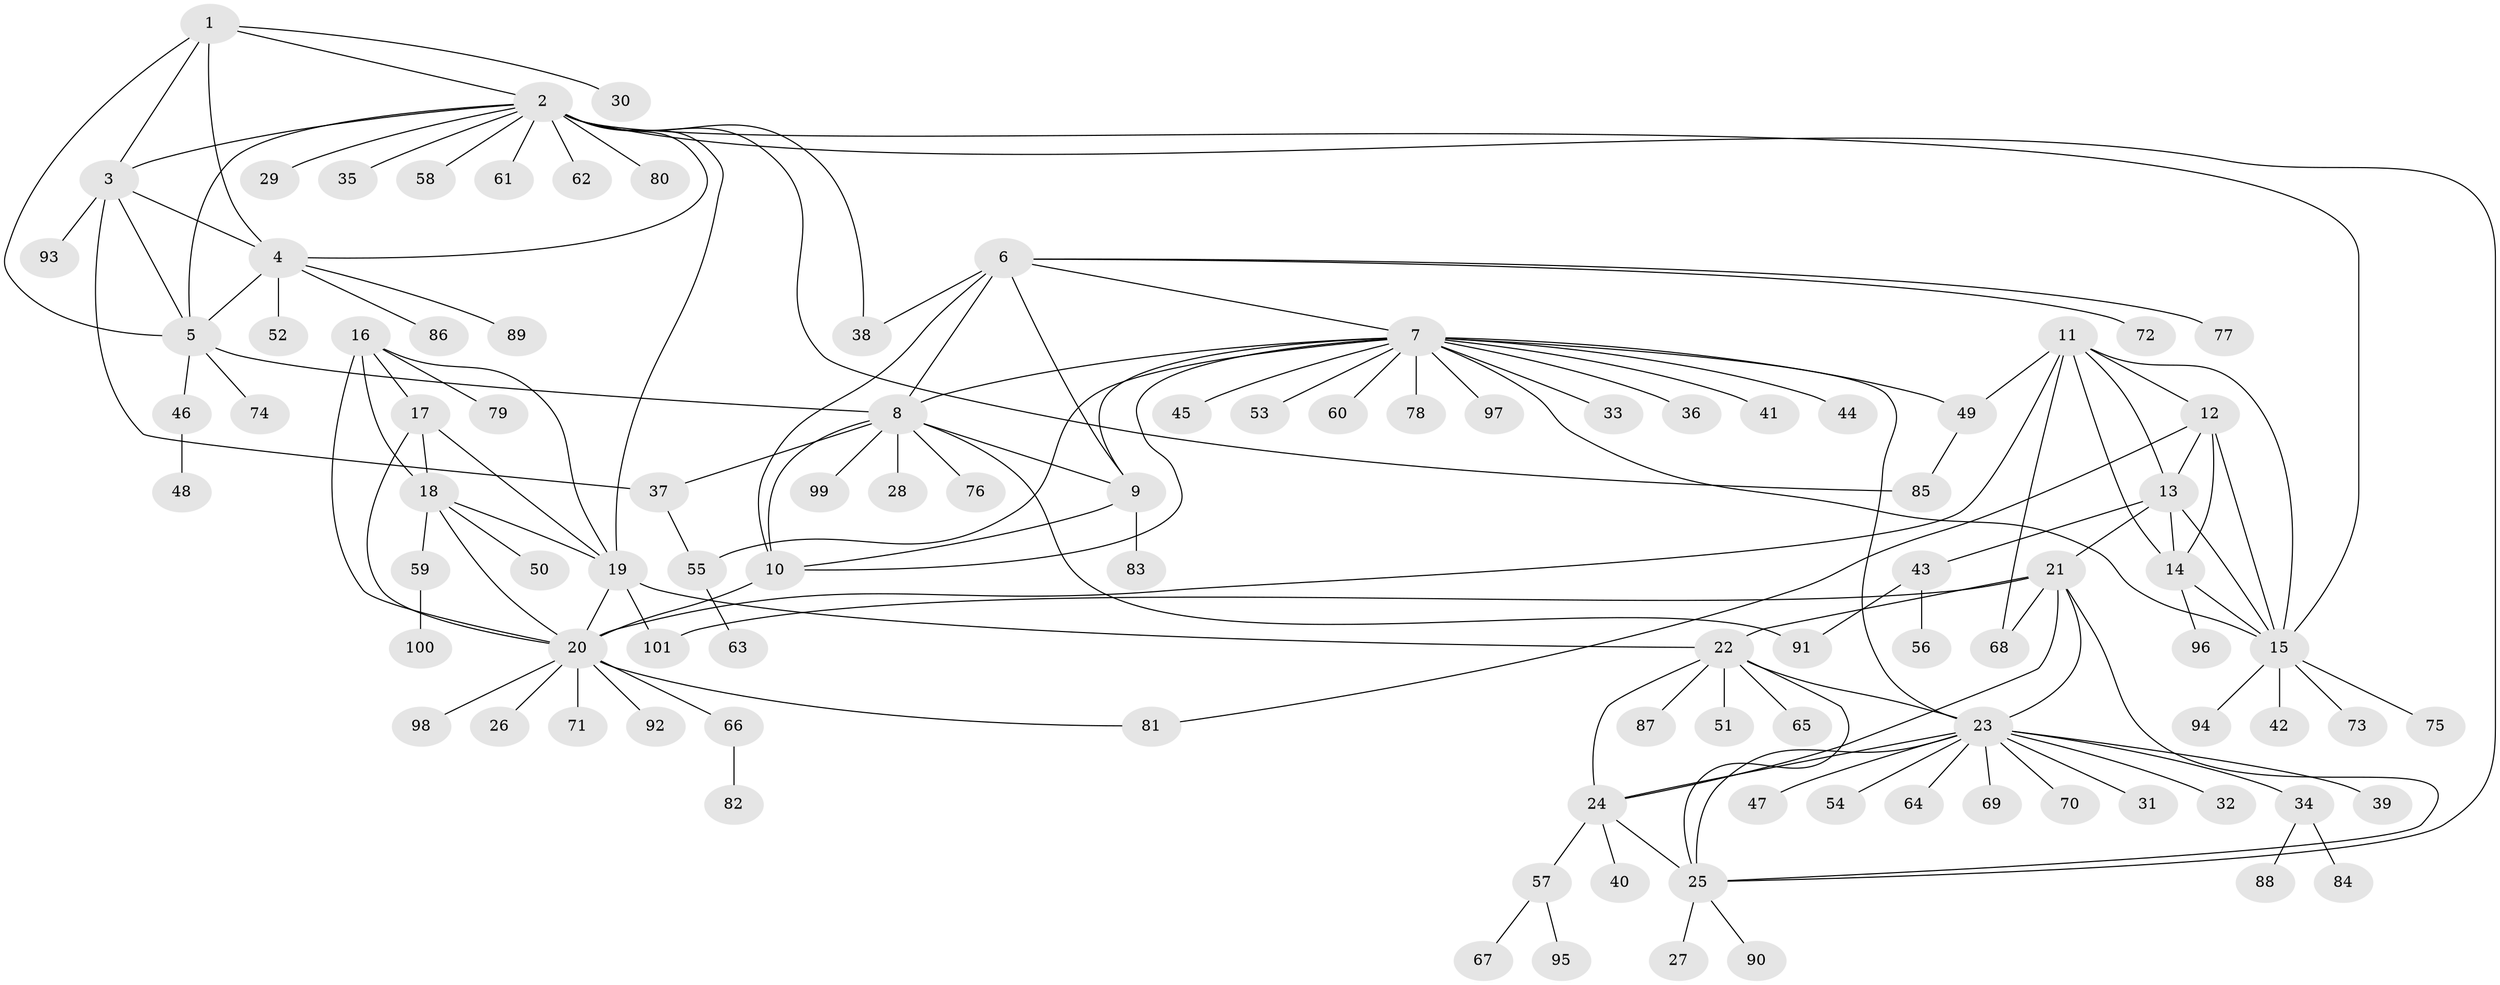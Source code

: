 // coarse degree distribution, {4: 0.056338028169014086, 14: 0.014084507042253521, 5: 0.04225352112676056, 6: 0.056338028169014086, 16: 0.014084507042253521, 9: 0.014084507042253521, 12: 0.014084507042253521, 3: 0.056338028169014086, 10: 0.014084507042253521, 7: 0.028169014084507043, 13: 0.014084507042253521, 1: 0.5492957746478874, 2: 0.1267605633802817}
// Generated by graph-tools (version 1.1) at 2025/52/03/04/25 22:52:14]
// undirected, 101 vertices, 145 edges
graph export_dot {
  node [color=gray90,style=filled];
  1;
  2;
  3;
  4;
  5;
  6;
  7;
  8;
  9;
  10;
  11;
  12;
  13;
  14;
  15;
  16;
  17;
  18;
  19;
  20;
  21;
  22;
  23;
  24;
  25;
  26;
  27;
  28;
  29;
  30;
  31;
  32;
  33;
  34;
  35;
  36;
  37;
  38;
  39;
  40;
  41;
  42;
  43;
  44;
  45;
  46;
  47;
  48;
  49;
  50;
  51;
  52;
  53;
  54;
  55;
  56;
  57;
  58;
  59;
  60;
  61;
  62;
  63;
  64;
  65;
  66;
  67;
  68;
  69;
  70;
  71;
  72;
  73;
  74;
  75;
  76;
  77;
  78;
  79;
  80;
  81;
  82;
  83;
  84;
  85;
  86;
  87;
  88;
  89;
  90;
  91;
  92;
  93;
  94;
  95;
  96;
  97;
  98;
  99;
  100;
  101;
  1 -- 2;
  1 -- 3;
  1 -- 4;
  1 -- 5;
  1 -- 30;
  2 -- 3;
  2 -- 4;
  2 -- 5;
  2 -- 15;
  2 -- 19;
  2 -- 25;
  2 -- 29;
  2 -- 35;
  2 -- 38;
  2 -- 58;
  2 -- 61;
  2 -- 62;
  2 -- 80;
  2 -- 85;
  3 -- 4;
  3 -- 5;
  3 -- 37;
  3 -- 93;
  4 -- 5;
  4 -- 52;
  4 -- 86;
  4 -- 89;
  5 -- 8;
  5 -- 46;
  5 -- 74;
  6 -- 7;
  6 -- 8;
  6 -- 9;
  6 -- 10;
  6 -- 38;
  6 -- 72;
  6 -- 77;
  7 -- 8;
  7 -- 9;
  7 -- 10;
  7 -- 15;
  7 -- 23;
  7 -- 33;
  7 -- 36;
  7 -- 41;
  7 -- 44;
  7 -- 45;
  7 -- 49;
  7 -- 53;
  7 -- 55;
  7 -- 60;
  7 -- 78;
  7 -- 97;
  8 -- 9;
  8 -- 10;
  8 -- 28;
  8 -- 37;
  8 -- 76;
  8 -- 91;
  8 -- 99;
  9 -- 10;
  9 -- 83;
  10 -- 20;
  11 -- 12;
  11 -- 13;
  11 -- 14;
  11 -- 15;
  11 -- 20;
  11 -- 49;
  11 -- 68;
  12 -- 13;
  12 -- 14;
  12 -- 15;
  12 -- 81;
  13 -- 14;
  13 -- 15;
  13 -- 21;
  13 -- 43;
  14 -- 15;
  14 -- 96;
  15 -- 42;
  15 -- 73;
  15 -- 75;
  15 -- 94;
  16 -- 17;
  16 -- 18;
  16 -- 19;
  16 -- 20;
  16 -- 79;
  17 -- 18;
  17 -- 19;
  17 -- 20;
  18 -- 19;
  18 -- 20;
  18 -- 50;
  18 -- 59;
  19 -- 20;
  19 -- 22;
  19 -- 101;
  20 -- 26;
  20 -- 66;
  20 -- 71;
  20 -- 81;
  20 -- 92;
  20 -- 98;
  21 -- 22;
  21 -- 23;
  21 -- 24;
  21 -- 25;
  21 -- 68;
  21 -- 101;
  22 -- 23;
  22 -- 24;
  22 -- 25;
  22 -- 51;
  22 -- 65;
  22 -- 87;
  23 -- 24;
  23 -- 25;
  23 -- 31;
  23 -- 32;
  23 -- 34;
  23 -- 39;
  23 -- 47;
  23 -- 54;
  23 -- 64;
  23 -- 69;
  23 -- 70;
  24 -- 25;
  24 -- 40;
  24 -- 57;
  25 -- 27;
  25 -- 90;
  34 -- 84;
  34 -- 88;
  37 -- 55;
  43 -- 56;
  43 -- 91;
  46 -- 48;
  49 -- 85;
  55 -- 63;
  57 -- 67;
  57 -- 95;
  59 -- 100;
  66 -- 82;
}
